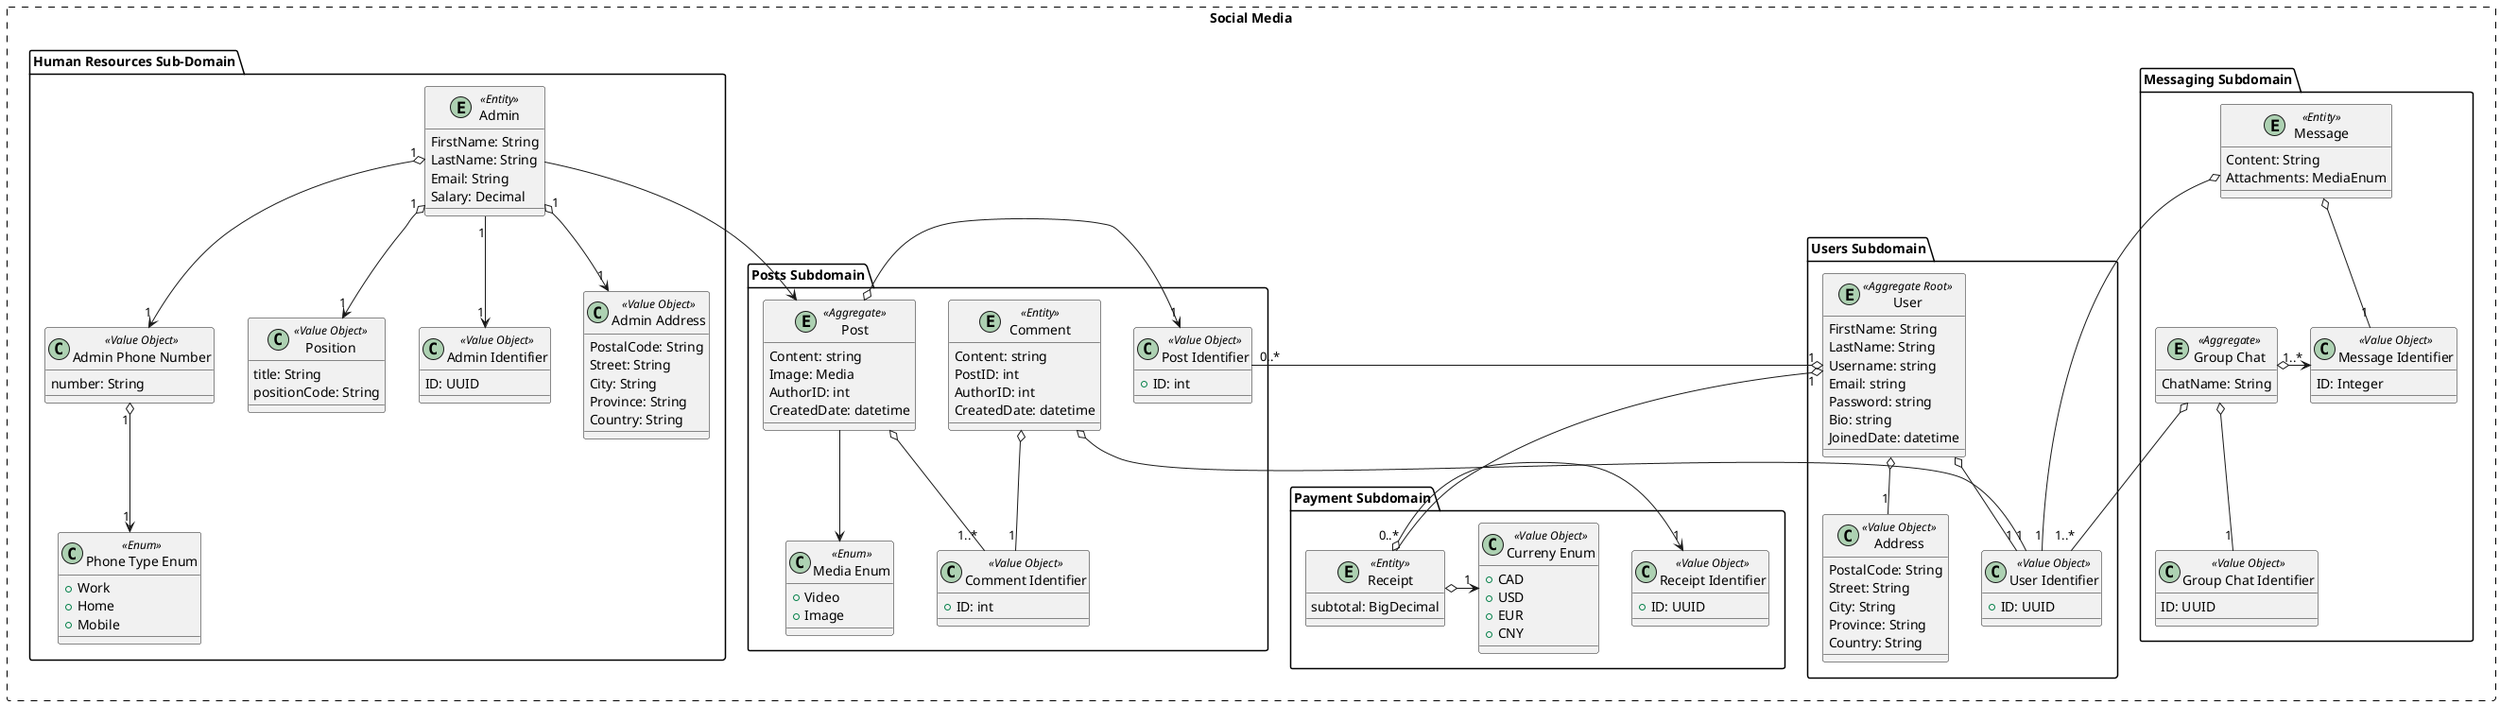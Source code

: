 @startuml
top to bottom direction

!pragma useVerticalIf on
skinparam rectangle {
    BorderColor Black
}

rectangle "Social Media" as BoundedContextCarDealership #line.dashed {
    package "Users Subdomain" {
        entity "User" as user <<Aggregate Root>> {
            FirstName: String
            LastName: String
            Username: string
            Email: string
            Password: string
            Bio: string
            JoinedDate: datetime
        }

        class "User Identifier" as useridentifier <<Value Object>> {
            +ID: UUID
        }

        class "Address" as address <<Value Object>> {
            PostalCode: String
            Street: String
            City: String
            Province: String
            Country: String
        }

        user  o--"1" useridentifier
        user  o--"1" address
    }

    package "Posts Subdomain" {
        entity "Post" as post <<Aggregate>> {
            Content: string
            Image: Media
            AuthorID: int
            CreatedDate: datetime
        }

        class "Post Identifier" as postidentifier <<Value Object>> {
            +ID: int
        }

        class "Media Enum" as mediaenum <<Enum>> {
            + Video
            + Image
        }

        entity "Comment" as comment <<Entity>> {
            Content: string
            PostID: int
            AuthorID: int
            CreatedDate: datetime
        }

        class "Comment Identifier" as commentidentifier <<Value Object>> {
            +ID: int
        }

        post o->"1" postidentifier
        post --> mediaenum

        comment o--"1" commentidentifier

        post o--"1..*" commentidentifier
    }

    package "Payment Subdomain" {
        entity "Receipt" as receipt <<Entity>> {
            subtotal: BigDecimal
        }

        class "Receipt Identifier" as receipt_id <<Value Object>> {
            +ID: UUID
        }

        class "Curreny Enum" as currencyenum <<Value Object>> {
            + CAD
            + USD
            + EUR
            + CNY
        }

        receipt  o->"1" receipt_id
        receipt o->"1" currencyenum
    }

    package "Messaging Subdomain" {
        entity "Group Chat" as groupchat <<Aggregate>> {
            ChatName: String
        }

        class "Group Chat Identifier" as groupchatid <<Value Object>> {
            ID: UUID
        }

        entity "Message" as message <<Entity>> {
            Content: String
            Attachments: MediaEnum
        }

        class "Message Identifier" as messageid <<Value Object>> {
            ID: Integer
        }

        groupchat o--"1" groupchatid
        message o--"1" messageid
        message o--"1" useridentifier
        groupchat o->"1..*" messageid
        groupchat o--"1..*" useridentifier
    }

    package "Human Resources Sub-Domain" {
        entity "Admin" as admin <<Entity>> {
            FirstName: String
            LastName: String
            Email: String
            Salary: Decimal
        }

        class "Admin Identifier" as adminidentifier <<Value Object>> {
            ID: UUID
        }

        class "Admin Address" as adminaddress <<Value Object>> {
            PostalCode: String
            Street: String
            City: String
            Province: String
            Country: String
        }

        class "Admin Phone Number" as adminphonenumber <<Value Object>> {
            number: String
        }

        class "Phone Type Enum" as phonetypenum <<Enum>> {
            + Work
            + Home
            + Mobile
        }

        class "Position" as position <<Value Object>> {
            title: String
            positionCode: String
        }

        admin "1" --> "1" adminidentifier
        admin "1" o--> "1" position
        admin "1" o--> "1" adminphonenumber
        admin "1" o--> "1" adminaddress
        adminphonenumber "1" o--> "1" phonetypenum
    }

    user "1" o-- "0..*" postidentifier
    user "1" o-- "0..*" receipt

    comment o--"1" useridentifier
    admin --> post
}

@enduml